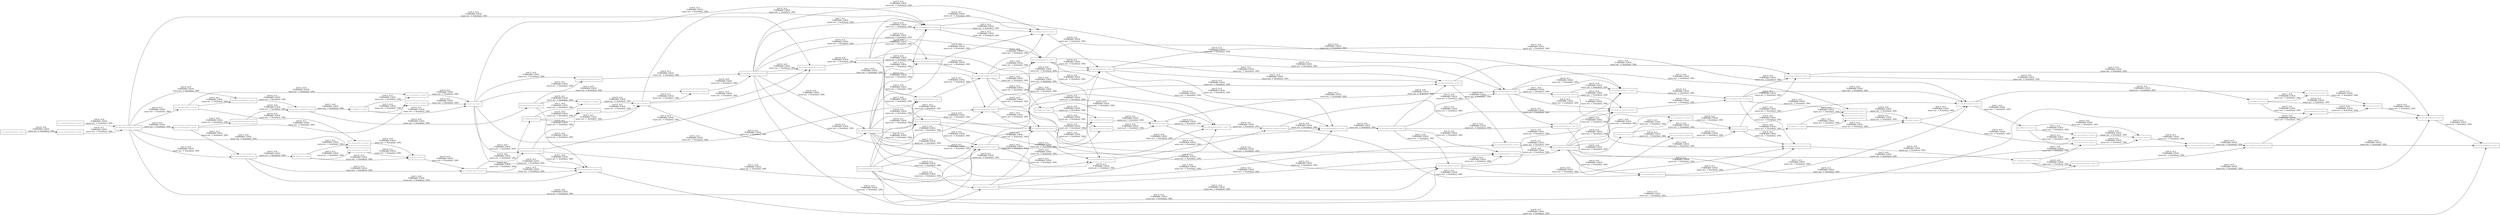 digraph FLOW {
labelloc=top;
rankdir=LR;
91 [shape=rectangle, fontsize=6, label="name: yauhau.functions/__accum-fetch-217 id: 91 priority: 38"];
92 [shape=rectangle, fontsize=6, label="name: yauhau.functions/__accum-fetch-216 id: 92 priority: 31"];
93 [shape=rectangle, fontsize=6, label="name: yauhau.functions/__accum-fetch-215 id: 93 priority: 28"];
94 [shape=rectangle, fontsize=6, label="name: yauhau.functions/__accum-fetch-214 id: 94 priority: 26"];
95 [shape=rectangle, fontsize=6, label="name: yauhau.functions/__accum-fetch-213 id: 95 priority: 23"];
96 [shape=rectangle, fontsize=6, label="name: yauhau.functions/__accum-fetch-212 id: 96 priority: 21"];
97 [shape=rectangle, fontsize=6, label="name: yauhau.functions/__accum-fetch-211 id: 97 priority: 16"];
98 [shape=rectangle, fontsize=6, label="name: yauhau.functions/__accum-fetch-210 id: 98 priority: 14"];
99 [shape=rectangle, fontsize=6, label="name: yauhau.functions/__accum-fetch-209 id: 99 priority: 12"];
100 [shape=rectangle, fontsize=6, label="name: yauhau.functions/__accum-fetch-208 id: 100 priority: 4"];
101 [shape=rectangle, fontsize=6, label="name: yauhau.functions/__accum-fetch-207 id: 101 priority: 1"];
102 [shape=rectangle, fontsize=6, label="name: com.ohua.lang/value-121 id: 102 priority: 6"];
103 [shape=rectangle, fontsize=6, label="name: yauhau.functions/compute-164 id: 103 priority: 24"];
104 [shape=rectangle, fontsize=6, label="name: com.ohua.lang/value-188 id: 104 priority: 31"];
105 [shape=rectangle, fontsize=6, label="name: com.ohua.lang/value-130 id: 105 priority: 9"];
106 [shape=rectangle, fontsize=6, label="name: ifThenElse-128 id: 106 priority: 8"];
107 [shape=rectangle, fontsize=6, label="name: select-153 id: 107 priority: 19"];
108 [shape=rectangle, fontsize=6, label="name: ifThenElse-154 id: 108 priority: 17"];
109 [shape=rectangle, fontsize=6, label="name: yauhau.functions/read-request-205 id: 109 priority: 37"];
110 [shape=rectangle, fontsize=6, label="name: select-175 id: 110 priority: 29"];
111 [shape=rectangle, fontsize=6, label="name: yauhau.functions/read-request-101 id: 111 priority: -1"];
112 [shape=rectangle, fontsize=6, label="name: yauhau.functions/compute-102 id: 112 priority: -1"];
113 [shape=rectangle, fontsize=6, label="name: yauhau.functions/compute-206 id: 113 priority: 42"];
114 [shape=rectangle, fontsize=6, label="name: yauhau.functions/compute-165 id: 114 priority: 24"];
115 [shape=rectangle, fontsize=6, label="name: yauhau.functions/compute-149 id: 115 priority: 17"];
116 [shape=rectangle, fontsize=6, label="name: com.ohua.lang/value-157 id: 116 priority: 18"];
117 [shape=rectangle, fontsize=6, label="name: yauhau.functions/compute-106 id: 117 priority: 2"];
118 [shape=rectangle, fontsize=6, label="name: com.ohua.lang/value-197 id: 118 priority: 39"];
119 [shape=rectangle, fontsize=6, label="name: ifThenElse-119 id: 119 priority: 5"];
120 [shape=rectangle, fontsize=6, label="name: yauhau.functions/read-request-144 id: 120 priority: 15"];
121 [shape=rectangle, fontsize=6, label="name: ifThenElse-176 id: 121 priority: 27"];
122 [shape=rectangle, fontsize=6, label="name: yauhau.functions/read-request-192 id: 122 priority: 32"];
123 [shape=rectangle, fontsize=6, label="name: yauhau.functions/compute-141 id: 123 priority: 15"];
124 [shape=rectangle, fontsize=6, label="name: yauhau.functions/compute-137 id: 124 priority: -1"];
125 [shape=rectangle, fontsize=6, label="name: com.ohua.lang/value-116 id: 125 priority: 5"];
126 [shape=rectangle, fontsize=6, label="name: select-113 id: 126 priority: 6"];
127 [shape=rectangle, fontsize=6, label="name: yauhau.functions/read-request-136 id: 127 priority: 13"];
128 [shape=rectangle, fontsize=6, label="name: yauhau.functions/read-request-174 id: 128 priority: 27"];
129 [shape=rectangle, fontsize=6, label="name: select-193 id: 129 priority: 40"];
130 [shape=rectangle, fontsize=6, label="name: com.ohua.lang/value-117 id: 130 priority: 5"];
131 [shape=rectangle, fontsize=6, label="name: yauhau.functions/compute-172 id: 131 priority: 27"];
132 [shape=rectangle, fontsize=6, label="name: yauhau.functions/read-request-108 id: 132 priority: 3"];
133 [shape=rectangle, fontsize=6, label="name: com.ohua.lang/value-156 id: 133 priority: 18"];
134 [shape=rectangle, fontsize=6, label="name: yauhau.functions/read-request-181 id: 134 priority: 27"];
135 [shape=rectangle, fontsize=6, label="name: yauhau.functions/compute-109 id: 135 priority: 3"];
136 [shape=rectangle, fontsize=6, label="name: com.ohua.lang/value-178 id: 136 priority: 28"];
137 [shape=rectangle, fontsize=6, label="name: yauhau.functions/compute-167 id: 137 priority: 25"];
138 [shape=rectangle, fontsize=6, label="name: com.ohua.lang/value-187 id: 138 priority: 31"];
139 [shape=rectangle, fontsize=6, label="name: select-118 id: 139 priority: 7"];
140 [shape=rectangle, fontsize=6, label="name: yauhau.functions/compute-150 id: 140 priority: 17"];
141 [shape=rectangle, fontsize=6, label="name: com.ohua.lang/value-196 id: 141 priority: 34"];
142 [shape=rectangle, fontsize=6, label="name: yauhau.functions/read-request-162 id: 142 priority: 22"];
143 [shape=rectangle, fontsize=6, label="name: select-184 id: 143 priority: 32"];
144 [shape=rectangle, fontsize=6, label="name: com.ohua.lang/value-131 id: 144 priority: 9"];
145 [shape=rectangle, fontsize=6, label="name: com.ohua.lang/value-122 id: 145 priority: 6"];
146 [shape=rectangle, fontsize=6, label="name: yauhau.functions/read-request-111 id: 146 priority: 3"];
147 [shape=rectangle, fontsize=6, label="name: yauhau.functions/read-request-134 id: 147 priority: 11"];
148 [shape=rectangle, fontsize=6, label="name: yauhau.functions/compute-189 id: 148 priority: 30"];
149 [shape=rectangle, fontsize=6, label="name: select-198 id: 149 priority: 36"];
150 [shape=rectangle, fontsize=6, label="name: yauhau.functions/compute-103 id: 150 priority: 2"];
151 [shape=rectangle, fontsize=6, label="name: com.ohua.lang/value-201 id: 151 priority: 35"];
152 [shape=rectangle, fontsize=6, label="name: yauhau.functions/compute-166 id: 152 priority: 25"];
153 [shape=rectangle, fontsize=6, label="name: yauhau.functions/compute-146 id: 153 priority: 14"];
154 [shape=rectangle, fontsize=6, label="name: yauhau.functions/compute-148 id: 154 priority: 17"];
155 [shape=rectangle, fontsize=6, label="name: yauhau.functions/read-request-152 id: 155 priority: 18"];
156 [shape=rectangle, fontsize=6, label="name: yauhau.functions/compute-142 id: 156 priority: 15"];
157 [shape=rectangle, fontsize=6, label="name: yauhau.functions/compute-158 id: 157 priority: 18"];
158 [shape=rectangle, fontsize=6, label="name: select-127 id: 158 priority: 10"];
159 [shape=rectangle, fontsize=6, label="name: com.ohua.lang/value-202 id: 159 priority: 35"];
160 [shape=rectangle, fontsize=6, label="name: yauhau.functions/compute-145 id: 160 priority: 14"];
161 [shape=rectangle, fontsize=6, label="name: yauhau.functions/compute-112 id: 161 priority: 5"];
162 [shape=rectangle, fontsize=6, label="name: com.ohua.lang/value-179 id: 162 priority: 28"];
163 [shape=rectangle, fontsize=6, label="name: yauhau.functions/compute-138 id: 163 priority: 13"];
164 [shape=rectangle, fontsize=6, label="name: yauhau.functions/compute-132 id: 164 priority: 9"];
165 [shape=rectangle, fontsize=6, label="name: yauhau.functions/compute-123 id: 165 priority: 7"];
166 [shape=rectangle, fontsize=6, label="name: yauhau.functions/compute-203 id: 166 priority: 41"];
167 [shape=rectangle, fontsize=6, label="name: yauhau.functions/read-request-140 id: 167 priority: 15"];
168 [shape=rectangle, fontsize=6, label="name: yauhau.functions/compute-163 id: 168 priority: 24"];
169 [shape=rectangle, fontsize=6, label="name: yauhau.functions/read-request-126 id: 169 priority: 8"];
170 [shape=rectangle, fontsize=6, label="name: yauhau.functions/compute-124 id: 170 priority: 8"];
171 [shape=rectangle, fontsize=6, label="name: yauhau.functions/read-request-171 id: 171 priority: 25"];
172 [shape=rectangle, fontsize=6, label="name: yauhau.functions/read-request-169 id: 172 priority: 25"];
173 [shape=rectangle, fontsize=6, label="name: yauhau.functions/read-request-160 id: 173 priority: 20"];
174 [shape=rectangle, fontsize=6, label="name: ifThenElse-194 id: 174 priority: 31"];
175 [shape=rectangle, fontsize=6, label="name: yauhau.functions/read-request-105 id: 175 priority: 0"];
176 [shape=rectangle, fontsize=6, label="name: ifThenElse-185 id: 176 priority: 30"];
177 [shape=rectangle, fontsize=6, label="name: ifThenElse-114 id: 177 priority: 4"];
178 [shape=rectangle, fontsize=6, label="name: yauhau.functions/compute-147 id: 178 priority: 16"];
179 [shape=rectangle, fontsize=6, label="name: ifThenElse-199 id: 179 priority: 34"];
180 [shape=rectangle, fontsize=6, label="name: yauhau.functions/read-request-183 id: 180 priority: 30"];
181 [shape=rectangle, fontsize=6, label="name: yauhau.functions/compute-190 id: 181 priority: 33"];
91 -> 118 [label="(out-0, in-0,
FORWARD_EDGE,
async-arc -> boundary: 200)"];
91 -> 113 [label="(out-1, in-0,
FORWARD_EDGE,
async-arc -> boundary: 200)"];
92 -> 122 [label="(out-0, in-0,
FORWARD_EDGE,
async-arc -> boundary: 200)"];
92 -> 159 [label="(out-1, in-0,
FORWARD_EDGE,
async-arc -> boundary: 200)"];
92 -> 166 [label="(out-2, in-0,
FORWARD_EDGE,
async-arc -> boundary: 200)"];
93 -> 180 [label="(out-0, in-0,
FORWARD_EDGE,
async-arc -> boundary: 200)"];
93 -> 138 [label="(out-1, in-0,
FORWARD_EDGE,
async-arc -> boundary: 200)"];
93 -> 148 [label="(out-2, in-0,
FORWARD_EDGE,
async-arc -> boundary: 200)"];
93 -> 181 [label="(out-3, in-0,
FORWARD_EDGE,
async-arc -> boundary: 200)"];
94 -> 121 [label="(out-0, in-0,
FORWARD_EDGE,
async-arc -> boundary: 200)"];
94 -> 162 [label="(out-1, in-0,
FORWARD_EDGE,
async-arc -> boundary: 200)"];
94 -> 134 [label="(out-2, in-0,
FORWARD_EDGE,
async-arc -> boundary: 200)"];
94 -> 180 [label="(out-3, in-1,
FORWARD_EDGE,
async-arc -> boundary: 200)"];
94 -> 131 [label="(out-4, in-0,
FORWARD_EDGE,
async-arc -> boundary: 200)"];
94 -> 109 [label="(out-5, in-0,
FORWARD_EDGE,
async-arc -> boundary: 200)"];
94 -> 128 [label="(out-6, in-0,
FORWARD_EDGE,
async-arc -> boundary: 200)"];
94 -> 181 [label="(out-7, in-1,
FORWARD_EDGE,
async-arc -> boundary: 200)"];
95 -> 168 [label="(out-0, in-0,
FORWARD_EDGE,
async-arc -> boundary: 200)"];
95 -> 103 [label="(out-1, in-0,
FORWARD_EDGE,
async-arc -> boundary: 200)"];
95 -> 114 [label="(out-2, in-0,
FORWARD_EDGE,
async-arc -> boundary: 200)"];
95 -> 137 [label="(out-3, in-0,
FORWARD_EDGE,
async-arc -> boundary: 200)"];
95 -> 171 [label="(out-4, in-0,
FORWARD_EDGE,
async-arc -> boundary: 200)"];
96 -> 142 [label="(out-0, in-0,
FORWARD_EDGE,
async-arc -> boundary: 200)"];
96 -> 131 [label="(out-1, in-1,
FORWARD_EDGE,
async-arc -> boundary: 200)"];
96 -> 128 [label="(out-2, in-1,
FORWARD_EDGE,
async-arc -> boundary: 200)"];
97 -> 154 [label="(out-0, in-0,
FORWARD_EDGE,
async-arc -> boundary: 200)"];
97 -> 115 [label="(out-1, in-0,
FORWARD_EDGE,
async-arc -> boundary: 200)"];
97 -> 140 [label="(out-2, in-0,
FORWARD_EDGE,
async-arc -> boundary: 200)"];
97 -> 108 [label="(out-3, in-0,
FORWARD_EDGE,
async-arc -> boundary: 200)"];
97 -> 171 [label="(out-4, in-1,
FORWARD_EDGE,
async-arc -> boundary: 200)"];
97 -> 157 [label="(out-5, in-0,
FORWARD_EDGE,
async-arc -> boundary: 200)"];
98 -> 120 [label="(out-0, in-0,
FORWARD_EDGE,
async-arc -> boundary: 200)"];
98 -> 173 [label="(out-1, in-0,
FORWARD_EDGE,
async-arc -> boundary: 200)"];
98 -> 140 [label="(out-2, in-1,
FORWARD_EDGE,
async-arc -> boundary: 200)"];
98 -> 167 [label="(out-3, in-0,
FORWARD_EDGE,
async-arc -> boundary: 200)"];
98 -> 123 [label="(out-4, in-0,
FORWARD_EDGE,
async-arc -> boundary: 200)"];
98 -> 156 [label="(out-5, in-0,
FORWARD_EDGE,
async-arc -> boundary: 200)"];
99 -> 120 [label="(out-0, in-1,
FORWARD_EDGE,
async-arc -> boundary: 200)"];
99 -> 160 [label="(out-1, in-0,
FORWARD_EDGE,
async-arc -> boundary: 200)"];
99 -> 153 [label="(out-2, in-0,
FORWARD_EDGE,
async-arc -> boundary: 200)"];
99 -> 115 [label="(out-3, in-1,
FORWARD_EDGE,
async-arc -> boundary: 200)"];
99 -> 140 [label="(out-4, in-2,
FORWARD_EDGE,
async-arc -> boundary: 200)"];
99 -> 127 [label="(out-5, in-0,
FORWARD_EDGE,
async-arc -> boundary: 200)"];
99 -> 163 [label="(out-6, in-0,
FORWARD_EDGE,
async-arc -> boundary: 200)"];
99 -> 123 [label="(out-7, in-1,
FORWARD_EDGE,
async-arc -> boundary: 200)"];
99 -> 156 [label="(out-8, in-1,
FORWARD_EDGE,
async-arc -> boundary: 200)"];
100 -> 161 [label="(out-0, in-0,
FORWARD_EDGE,
async-arc -> boundary: 200)"];
100 -> 119 [label="(out-1, in-0,
FORWARD_EDGE,
async-arc -> boundary: 200)"];
101 -> 178 [label="(out-0, in-0,
FORWARD_EDGE,
async-arc -> boundary: 200)"];
101 -> 130 [label="(out-1, in-0,
FORWARD_EDGE,
async-arc -> boundary: 200)"];
101 -> 150 [label="(out-2, in-0,
FORWARD_EDGE,
async-arc -> boundary: 200)"];
101 -> 127 [label="(out-3, in-1,
FORWARD_EDGE,
async-arc -> boundary: 200)"];
101 -> 117 [label="(out-4, in-0,
FORWARD_EDGE,
async-arc -> boundary: 200)"];
101 -> 135 [label="(out-5, in-0,
FORWARD_EDGE,
async-arc -> boundary: 200)"];
101 -> 146 [label="(out-6, in-0,
FORWARD_EDGE,
async-arc -> boundary: 200)"];
102 -> 139 [label="(out-0, in-0,
FORWARD_EDGE,
async-arc -> boundary: 200)"];
103 -> 136 [label="(out-0, in-0,
FORWARD_EDGE,
async-arc -> boundary: 200)"];
103 -> 171 [label="(out-1, in-2,
FORWARD_EDGE,
async-arc -> boundary: 200)"];
103 -> 128 [label="(out-2, in-2,
FORWARD_EDGE,
async-arc -> boundary: 200)"];
104 -> 143 [label="(out-0, in-0,
FORWARD_EDGE,
async-arc -> boundary: 200)"];
105 -> 158 [label="(out-0, in-0,
FORWARD_EDGE,
async-arc -> boundary: 200)"];
106 -> 105 [label="(out-0, in-0,
FORWARD_EDGE,
async-arc -> boundary: 200)"];
106 -> 144 [label="(out-1, in-0,
FORWARD_EDGE,
async-arc -> boundary: 200)"];
106 -> 158 [label="(out-2, in-1,
FORWARD_EDGE,
async-arc -> boundary: 200)"];
107 -> 173 [label="(out-0, in-1,
FORWARD_EDGE,
async-arc -> boundary: 200)"];
107 -> 103 [label="(out-1, in-1,
FORWARD_EDGE,
async-arc -> boundary: 200)"];
107 -> 114 [label="(out-2, in-1,
FORWARD_EDGE,
async-arc -> boundary: 200)"];
108 -> 107 [label="(out-0, in-0,
FORWARD_EDGE,
async-arc -> boundary: 200)"];
108 -> 133 [label="(out-1, in-0,
FORWARD_EDGE,
async-arc -> boundary: 200)"];
108 -> 116 [label="(out-2, in-0,
FORWARD_EDGE,
async-arc -> boundary: 200)"];
109 -> 91 [label="(out-0, in-0,
FORWARD_EDGE,
async-arc -> boundary: 200)"];
110 -> 180 [label="(out-0, in-2,
FORWARD_EDGE,
async-arc -> boundary: 200)"];
110 -> 176 [label="(out-1, in-0,
FORWARD_EDGE,
async-arc -> boundary: 200)"];
110 -> 148 [label="(out-2, in-1,
FORWARD_EDGE,
async-arc -> boundary: 200)"];
111 -> 101 [label="(out-0, in-0,
FORWARD_EDGE,
async-arc -> boundary: 200)"];
112 -> 175 [label="(out-0, in-0,
FORWARD_EDGE,
async-arc -> boundary: 200)"];
114 -> 134 [label="(out-0, in-1,
FORWARD_EDGE,
async-arc -> boundary: 200)"];
114 -> 152 [label="(out-1, in-0,
FORWARD_EDGE,
async-arc -> boundary: 200)"];
114 -> 137 [label="(out-2, in-1,
FORWARD_EDGE,
async-arc -> boundary: 200)"];
114 -> 104 [label="(out-3, in-0,
FORWARD_EDGE,
async-arc -> boundary: 200)"];
114 -> 128 [label="(out-4, in-3,
FORWARD_EDGE,
async-arc -> boundary: 200)"];
115 -> 142 [label="(out-0, in-1,
FORWARD_EDGE,
async-arc -> boundary: 200)"];
115 -> 168 [label="(out-1, in-1,
FORWARD_EDGE,
async-arc -> boundary: 200)"];
115 -> 134 [label="(out-2, in-2,
FORWARD_EDGE,
async-arc -> boundary: 200)"];
115 -> 155 [label="(out-3, in-0,
FORWARD_EDGE,
async-arc -> boundary: 200)"];
115 -> 157 [label="(out-4, in-1,
FORWARD_EDGE,
async-arc -> boundary: 200)"];
116 -> 107 [label="(out-0, in-1,
FORWARD_EDGE,
async-arc -> boundary: 200)"];
117 -> 125 [label="(out-0, in-0,
FORWARD_EDGE,
async-arc -> boundary: 200)"];
117 -> 145 [label="(out-1, in-0,
FORWARD_EDGE,
async-arc -> boundary: 200)"];
117 -> 146 [label="(out-2, in-1,
FORWARD_EDGE,
async-arc -> boundary: 200)"];
118 -> 129 [label="(out-0, in-0,
FORWARD_EDGE,
async-arc -> boundary: 200)"];
119 -> 139 [label="(out-0, in-1,
FORWARD_EDGE,
async-arc -> boundary: 200)"];
119 -> 102 [label="(out-1, in-0,
FORWARD_EDGE,
async-arc -> boundary: 200)"];
119 -> 145 [label="(out-2, in-1,
FORWARD_EDGE,
async-arc -> boundary: 200)"];
120 -> 97 [label="(out-0, in-0,
FORWARD_EDGE,
async-arc -> boundary: 200)"];
121 -> 136 [label="(out-0, in-1,
FORWARD_EDGE,
async-arc -> boundary: 200)"];
121 -> 162 [label="(out-1, in-1,
FORWARD_EDGE,
async-arc -> boundary: 200)"];
121 -> 110 [label="(out-2, in-0,
FORWARD_EDGE,
async-arc -> boundary: 200)"];
122 -> 91 [label="(out-0, in-1,
FORWARD_EDGE,
async-arc -> boundary: 200)"];
123 -> 114 [label="(out-0, in-2,
FORWARD_EDGE,
async-arc -> boundary: 200)"];
123 -> 115 [label="(out-1, in-2,
FORWARD_EDGE,
async-arc -> boundary: 200)"];
123 -> 140 [label="(out-2, in-3,
FORWARD_EDGE,
async-arc -> boundary: 200)"];
124 -> 173 [label="(out-0, in-2,
FORWARD_EDGE,
async-arc -> boundary: 200)"];
124 -> 160 [label="(out-1, in-1,
FORWARD_EDGE,
async-arc -> boundary: 200)"];
124 -> 178 [label="(out-2, in-1,
FORWARD_EDGE,
async-arc -> boundary: 200)"];
124 -> 103 [label="(out-3, in-2,
FORWARD_EDGE,
async-arc -> boundary: 200)"];
124 -> 154 [label="(out-4, in-1,
FORWARD_EDGE,
async-arc -> boundary: 200)"];
124 -> 166 [label="(out-5, in-1,
FORWARD_EDGE,
async-arc -> boundary: 200)"];
124 -> 167 [label="(out-6, in-1,
FORWARD_EDGE,
async-arc -> boundary: 200)"];
124 -> 123 [label="(out-7, in-2,
FORWARD_EDGE,
async-arc -> boundary: 200)"];
125 -> 126 [label="(out-0, in-0,
FORWARD_EDGE,
async-arc -> boundary: 200)"];
126 -> 165 [label="(out-0, in-0,
FORWARD_EDGE,
async-arc -> boundary: 200)"];
127 -> 98 [label="(out-0, in-0,
FORWARD_EDGE,
async-arc -> boundary: 200)"];
128 -> 93 [label="(out-0, in-0,
FORWARD_EDGE,
async-arc -> boundary: 200)"];
129 -> 166 [label="(out-0, in-2,
FORWARD_EDGE,
async-arc -> boundary: 200)"];
130 -> 126 [label="(out-0, in-1,
FORWARD_EDGE,
async-arc -> boundary: 200)"];
131 -> 180 [label="(out-0, in-3,
FORWARD_EDGE,
async-arc -> boundary: 200)"];
131 -> 181 [label="(out-1, in-2,
FORWARD_EDGE,
async-arc -> boundary: 200)"];
132 -> 100 [label="(out-0, in-0,
FORWARD_EDGE,
async-arc -> boundary: 200)"];
133 -> 107 [label="(out-0, in-2,
FORWARD_EDGE,
async-arc -> boundary: 200)"];
134 -> 93 [label="(out-0, in-1,
FORWARD_EDGE,
async-arc -> boundary: 200)"];
135 -> 177 [label="(out-0, in-0,
FORWARD_EDGE,
async-arc -> boundary: 200)"];
135 -> 164 [label="(out-1, in-0,
FORWARD_EDGE,
async-arc -> boundary: 200)"];
135 -> 165 [label="(out-2, in-1,
FORWARD_EDGE,
async-arc -> boundary: 200)"];
136 -> 110 [label="(out-0, in-1,
FORWARD_EDGE,
async-arc -> boundary: 200)"];
137 -> 122 [label="(out-0, in-1,
FORWARD_EDGE,
async-arc -> boundary: 200)"];
137 -> 134 [label="(out-1, in-3,
FORWARD_EDGE,
async-arc -> boundary: 200)"];
138 -> 143 [label="(out-0, in-1,
FORWARD_EDGE,
async-arc -> boundary: 200)"];
139 -> 164 [label="(out-0, in-1,
FORWARD_EDGE,
async-arc -> boundary: 200)"];
139 -> 147 [label="(out-1, in-0,
FORWARD_EDGE,
async-arc -> boundary: 200)"];
139 -> 167 [label="(out-2, in-2,
FORWARD_EDGE,
async-arc -> boundary: 200)"];
139 -> 170 [label="(out-3, in-0,
FORWARD_EDGE,
async-arc -> boundary: 200)"];
139 -> 123 [label="(out-4, in-3,
FORWARD_EDGE,
async-arc -> boundary: 200)"];
139 -> 169 [label="(out-5, in-0,
FORWARD_EDGE,
async-arc -> boundary: 200)"];
140 -> 157 [label="(out-0, in-2,
FORWARD_EDGE,
async-arc -> boundary: 200)"];
141 -> 129 [label="(out-0, in-1,
FORWARD_EDGE,
async-arc -> boundary: 200)"];
142 -> 95 [label="(out-0, in-0,
FORWARD_EDGE,
async-arc -> boundary: 200)"];
143 -> 151 [label="(out-0, in-0,
FORWARD_EDGE,
async-arc -> boundary: 200)"];
143 -> 181 [label="(out-1, in-3,
FORWARD_EDGE,
async-arc -> boundary: 200)"];
144 -> 158 [label="(out-0, in-2,
FORWARD_EDGE,
async-arc -> boundary: 200)"];
145 -> 139 [label="(out-0, in-2,
FORWARD_EDGE,
async-arc -> boundary: 200)"];
146 -> 100 [label="(out-0, in-1,
FORWARD_EDGE,
async-arc -> boundary: 200)"];
147 -> 99 [label="(out-0, in-0,
FORWARD_EDGE,
async-arc -> boundary: 200)"];
148 -> 174 [label="(out-0, in-0,
FORWARD_EDGE,
async-arc -> boundary: 200)"];
148 -> 166 [label="(out-1, in-3,
FORWARD_EDGE,
async-arc -> boundary: 200)"];
149 -> 109 [label="(out-0, in-1,
FORWARD_EDGE,
async-arc -> boundary: 200)"];
150 -> 102 [label="(out-0, in-1,
FORWARD_EDGE,
async-arc -> boundary: 200)"];
150 -> 132 [label="(out-1, in-0,
FORWARD_EDGE,
async-arc -> boundary: 200)"];
150 -> 135 [label="(out-2, in-1,
FORWARD_EDGE,
async-arc -> boundary: 200)"];
151 -> 149 [label="(out-0, in-0,
FORWARD_EDGE,
async-arc -> boundary: 200)"];
152 -> 134 [label="(out-0, in-4,
FORWARD_EDGE,
async-arc -> boundary: 200)"];
152 -> 180 [label="(out-1, in-4,
FORWARD_EDGE,
async-arc -> boundary: 200)"];
152 -> 128 [label="(out-2, in-4,
FORWARD_EDGE,
async-arc -> boundary: 200)"];
153 -> 173 [label="(out-0, in-3,
FORWARD_EDGE,
async-arc -> boundary: 200)"];
153 -> 103 [label="(out-1, in-3,
FORWARD_EDGE,
async-arc -> boundary: 200)"];
153 -> 154 [label="(out-2, in-2,
FORWARD_EDGE,
async-arc -> boundary: 200)"];
153 -> 171 [label="(out-3, in-3,
FORWARD_EDGE,
async-arc -> boundary: 200)"];
154 -> 142 [label="(out-0, in-2,
FORWARD_EDGE,
async-arc -> boundary: 200)"];
154 -> 116 [label="(out-1, in-1,
FORWARD_EDGE,
async-arc -> boundary: 200)"];
154 -> 157 [label="(out-2, in-3,
FORWARD_EDGE,
async-arc -> boundary: 200)"];
155 -> 96 [label="(out-0, in-0,
FORWARD_EDGE,
async-arc -> boundary: 200)"];
156 -> 173 [label="(out-0, in-4,
FORWARD_EDGE,
async-arc -> boundary: 200)"];
156 -> 178 [label="(out-1, in-2,
FORWARD_EDGE,
async-arc -> boundary: 200)"];
156 -> 155 [label="(out-2, in-1,
FORWARD_EDGE,
async-arc -> boundary: 200)"];
157 -> 142 [label="(out-0, in-3,
FORWARD_EDGE,
async-arc -> boundary: 200)"];
157 -> 168 [label="(out-1, in-2,
FORWARD_EDGE,
async-arc -> boundary: 200)"];
157 -> 114 [label="(out-2, in-3,
FORWARD_EDGE,
async-arc -> boundary: 200)"];
157 -> 181 [label="(out-3, in-4,
FORWARD_EDGE,
async-arc -> boundary: 200)"];
158 -> 147 [label="(out-0, in-1,
FORWARD_EDGE,
async-arc -> boundary: 200)"];
158 -> 127 [label="(out-1, in-2,
FORWARD_EDGE,
async-arc -> boundary: 200)"];
158 -> 163 [label="(out-2, in-1,
FORWARD_EDGE,
async-arc -> boundary: 200)"];
158 -> 123 [label="(out-3, in-4,
FORWARD_EDGE,
async-arc -> boundary: 200)"];
159 -> 149 [label="(out-0, in-1,
FORWARD_EDGE,
async-arc -> boundary: 200)"];
160 -> 142 [label="(out-0, in-4,
FORWARD_EDGE,
async-arc -> boundary: 200)"];
160 -> 154 [label="(out-1, in-3,
FORWARD_EDGE,
async-arc -> boundary: 200)"];
160 -> 115 [label="(out-2, in-3,
FORWARD_EDGE,
async-arc -> boundary: 200)"];
160 -> 157 [label="(out-3, in-4,
FORWARD_EDGE,
async-arc -> boundary: 200)"];
161 -> 144 [label="(out-0, in-1,
FORWARD_EDGE,
async-arc -> boundary: 200)"];
161 -> 164 [label="(out-1, in-2,
FORWARD_EDGE,
async-arc -> boundary: 200)"];
161 -> 169 [label="(out-2, in-1,
FORWARD_EDGE,
async-arc -> boundary: 200)"];
162 -> 110 [label="(out-0, in-2,
FORWARD_EDGE,
async-arc -> boundary: 200)"];
163 -> 120 [label="(out-0, in-2,
FORWARD_EDGE,
async-arc -> boundary: 200)"];
163 -> 160 [label="(out-1, in-2,
FORWARD_EDGE,
async-arc -> boundary: 200)"];
163 -> 153 [label="(out-2, in-1,
FORWARD_EDGE,
async-arc -> boundary: 200)"];
163 -> 178 [label="(out-3, in-3,
FORWARD_EDGE,
async-arc -> boundary: 200)"];
163 -> 154 [label="(out-4, in-4,
FORWARD_EDGE,
async-arc -> boundary: 200)"];
163 -> 140 [label="(out-5, in-4,
FORWARD_EDGE,
async-arc -> boundary: 200)"];
163 -> 155 [label="(out-6, in-2,
FORWARD_EDGE,
async-arc -> boundary: 200)"];
163 -> 172 [label="(out-7, in-0,
FORWARD_EDGE,
async-arc -> boundary: 200)"];
163 -> 167 [label="(out-8, in-3,
FORWARD_EDGE,
async-arc -> boundary: 200)"];
163 -> 123 [label="(out-9, in-5,
FORWARD_EDGE,
async-arc -> boundary: 200)"];
163 -> 156 [label="(out-10, in-2,
FORWARD_EDGE,
async-arc -> boundary: 200)"];
164 -> 113 [label="(out-0, in-1,
FORWARD_EDGE,
async-arc -> boundary: 200)"];
165 -> 106 [label="(out-0, in-0,
FORWARD_EDGE,
async-arc -> boundary: 200)"];
165 -> 164 [label="(out-1, in-3,
FORWARD_EDGE,
async-arc -> boundary: 200)"];
165 -> 170 [label="(out-2, in-1,
FORWARD_EDGE,
async-arc -> boundary: 200)"];
166 -> 113 [label="(out-0, in-2,
FORWARD_EDGE,
async-arc -> boundary: 200)"];
167 -> 97 [label="(out-0, in-1,
FORWARD_EDGE,
async-arc -> boundary: 200)"];
168 -> 172 [label="(out-0, in-1,
FORWARD_EDGE,
async-arc -> boundary: 200)"];
168 -> 148 [label="(out-1, in-2,
FORWARD_EDGE,
async-arc -> boundary: 200)"];
169 -> 99 [label="(out-0, in-1,
FORWARD_EDGE,
async-arc -> boundary: 200)"];
170 -> 105 [label="(out-0, in-1,
FORWARD_EDGE,
async-arc -> boundary: 200)"];
170 -> 178 [label="(out-1, in-4,
FORWARD_EDGE,
async-arc -> boundary: 200)"];
170 -> 164 [label="(out-2, in-4,
FORWARD_EDGE,
async-arc -> boundary: 200)"];
170 -> 127 [label="(out-3, in-3,
FORWARD_EDGE,
async-arc -> boundary: 200)"];
171 -> 94 [label="(out-0, in-0,
FORWARD_EDGE,
async-arc -> boundary: 200)"];
172 -> 94 [label="(out-0, in-1,
FORWARD_EDGE,
async-arc -> boundary: 200)"];
173 -> 96 [label="(out-0, in-1,
FORWARD_EDGE,
async-arc -> boundary: 200)"];
174 -> 129 [label="(out-0, in-2,
FORWARD_EDGE,
async-arc -> boundary: 200)"];
174 -> 141 [label="(out-1, in-0,
FORWARD_EDGE,
async-arc -> boundary: 200)"];
174 -> 118 [label="(out-2, in-1,
FORWARD_EDGE,
async-arc -> boundary: 200)"];
175 -> 101 [label="(out-0, in-1,
FORWARD_EDGE,
async-arc -> boundary: 200)"];
176 -> 143 [label="(out-0, in-2,
FORWARD_EDGE,
async-arc -> boundary: 200)"];
176 -> 138 [label="(out-1, in-1,
FORWARD_EDGE,
async-arc -> boundary: 200)"];
176 -> 104 [label="(out-2, in-1,
FORWARD_EDGE,
async-arc -> boundary: 200)"];
177 -> 126 [label="(out-0, in-2,
FORWARD_EDGE,
async-arc -> boundary: 200)"];
177 -> 125 [label="(out-1, in-1,
FORWARD_EDGE,
async-arc -> boundary: 200)"];
177 -> 130 [label="(out-2, in-1,
FORWARD_EDGE,
async-arc -> boundary: 200)"];
178 -> 168 [label="(out-0, in-3,
FORWARD_EDGE,
async-arc -> boundary: 200)"];
178 -> 155 [label="(out-1, in-3,
FORWARD_EDGE,
async-arc -> boundary: 200)"];
178 -> 133 [label="(out-2, in-1,
FORWARD_EDGE,
async-arc -> boundary: 200)"];
179 -> 149 [label="(out-0, in-2,
FORWARD_EDGE,
async-arc -> boundary: 200)"];
179 -> 151 [label="(out-1, in-1,
FORWARD_EDGE,
async-arc -> boundary: 200)"];
179 -> 159 [label="(out-2, in-1,
FORWARD_EDGE,
async-arc -> boundary: 200)"];
180 -> 92 [label="(out-0, in-0,
FORWARD_EDGE,
async-arc -> boundary: 200)"];
181 -> 141 [label="(out-0, in-1,
FORWARD_EDGE,
async-arc -> boundary: 200)"];
181 -> 179 [label="(out-1, in-0,
FORWARD_EDGE,
async-arc -> boundary: 200)"];
}
